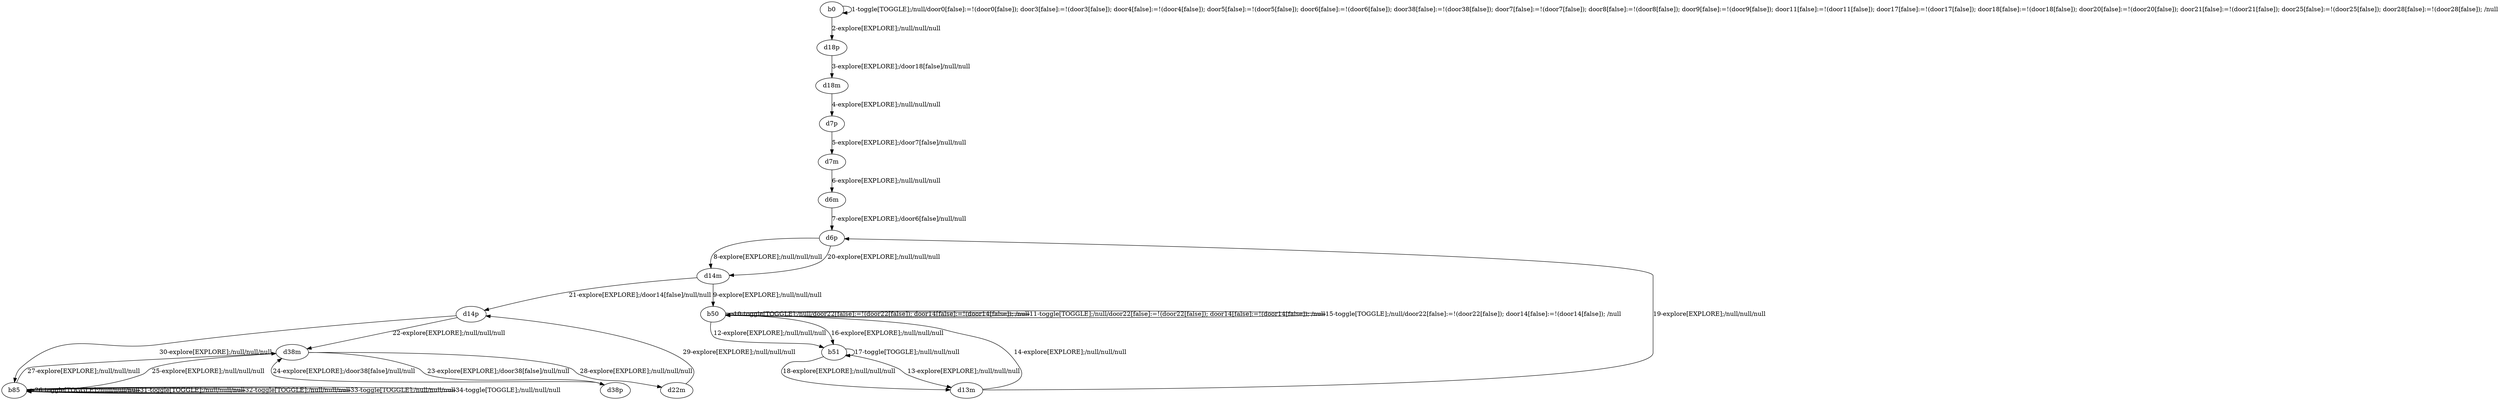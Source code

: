 # Total number of goals covered by this test: 2
# d22m --> d14p
# d14p --> b85

digraph g {
"b0" -> "b0" [label = "1-toggle[TOGGLE];/null/door0[false]:=!(door0[false]); door3[false]:=!(door3[false]); door4[false]:=!(door4[false]); door5[false]:=!(door5[false]); door6[false]:=!(door6[false]); door38[false]:=!(door38[false]); door7[false]:=!(door7[false]); door8[false]:=!(door8[false]); door9[false]:=!(door9[false]); door11[false]:=!(door11[false]); door17[false]:=!(door17[false]); door18[false]:=!(door18[false]); door20[false]:=!(door20[false]); door21[false]:=!(door21[false]); door25[false]:=!(door25[false]); door28[false]:=!(door28[false]); /null"];
"b0" -> "d18p" [label = "2-explore[EXPLORE];/null/null/null"];
"d18p" -> "d18m" [label = "3-explore[EXPLORE];/door18[false]/null/null"];
"d18m" -> "d7p" [label = "4-explore[EXPLORE];/null/null/null"];
"d7p" -> "d7m" [label = "5-explore[EXPLORE];/door7[false]/null/null"];
"d7m" -> "d6m" [label = "6-explore[EXPLORE];/null/null/null"];
"d6m" -> "d6p" [label = "7-explore[EXPLORE];/door6[false]/null/null"];
"d6p" -> "d14m" [label = "8-explore[EXPLORE];/null/null/null"];
"d14m" -> "b50" [label = "9-explore[EXPLORE];/null/null/null"];
"b50" -> "b50" [label = "10-toggle[TOGGLE];/null/door22[false]:=!(door22[false]); door14[false]:=!(door14[false]); /null"];
"b50" -> "b50" [label = "11-toggle[TOGGLE];/null/door22[false]:=!(door22[false]); door14[false]:=!(door14[false]); /null"];
"b50" -> "b51" [label = "12-explore[EXPLORE];/null/null/null"];
"b51" -> "d13m" [label = "13-explore[EXPLORE];/null/null/null"];
"d13m" -> "b50" [label = "14-explore[EXPLORE];/null/null/null"];
"b50" -> "b50" [label = "15-toggle[TOGGLE];/null/door22[false]:=!(door22[false]); door14[false]:=!(door14[false]); /null"];
"b50" -> "b51" [label = "16-explore[EXPLORE];/null/null/null"];
"b51" -> "b51" [label = "17-toggle[TOGGLE];/null/null/null"];
"b51" -> "d13m" [label = "18-explore[EXPLORE];/null/null/null"];
"d13m" -> "d6p" [label = "19-explore[EXPLORE];/null/null/null"];
"d6p" -> "d14m" [label = "20-explore[EXPLORE];/null/null/null"];
"d14m" -> "d14p" [label = "21-explore[EXPLORE];/door14[false]/null/null"];
"d14p" -> "d38m" [label = "22-explore[EXPLORE];/null/null/null"];
"d38m" -> "d38p" [label = "23-explore[EXPLORE];/door38[false]/null/null"];
"d38p" -> "d38m" [label = "24-explore[EXPLORE];/door38[false]/null/null"];
"d38m" -> "b85" [label = "25-explore[EXPLORE];/null/null/null"];
"b85" -> "b85" [label = "26-toggle[TOGGLE];/null/null/null"];
"b85" -> "d38m" [label = "27-explore[EXPLORE];/null/null/null"];
"d38m" -> "d22m" [label = "28-explore[EXPLORE];/null/null/null"];
"d22m" -> "d14p" [label = "29-explore[EXPLORE];/null/null/null"];
"d14p" -> "b85" [label = "30-explore[EXPLORE];/null/null/null"];
"b85" -> "b85" [label = "31-toggle[TOGGLE];/null/null/null"];
"b85" -> "b85" [label = "32-toggle[TOGGLE];/null/null/null"];
"b85" -> "b85" [label = "33-toggle[TOGGLE];/null/null/null"];
"b85" -> "b85" [label = "34-toggle[TOGGLE];/null/null/null"];
}